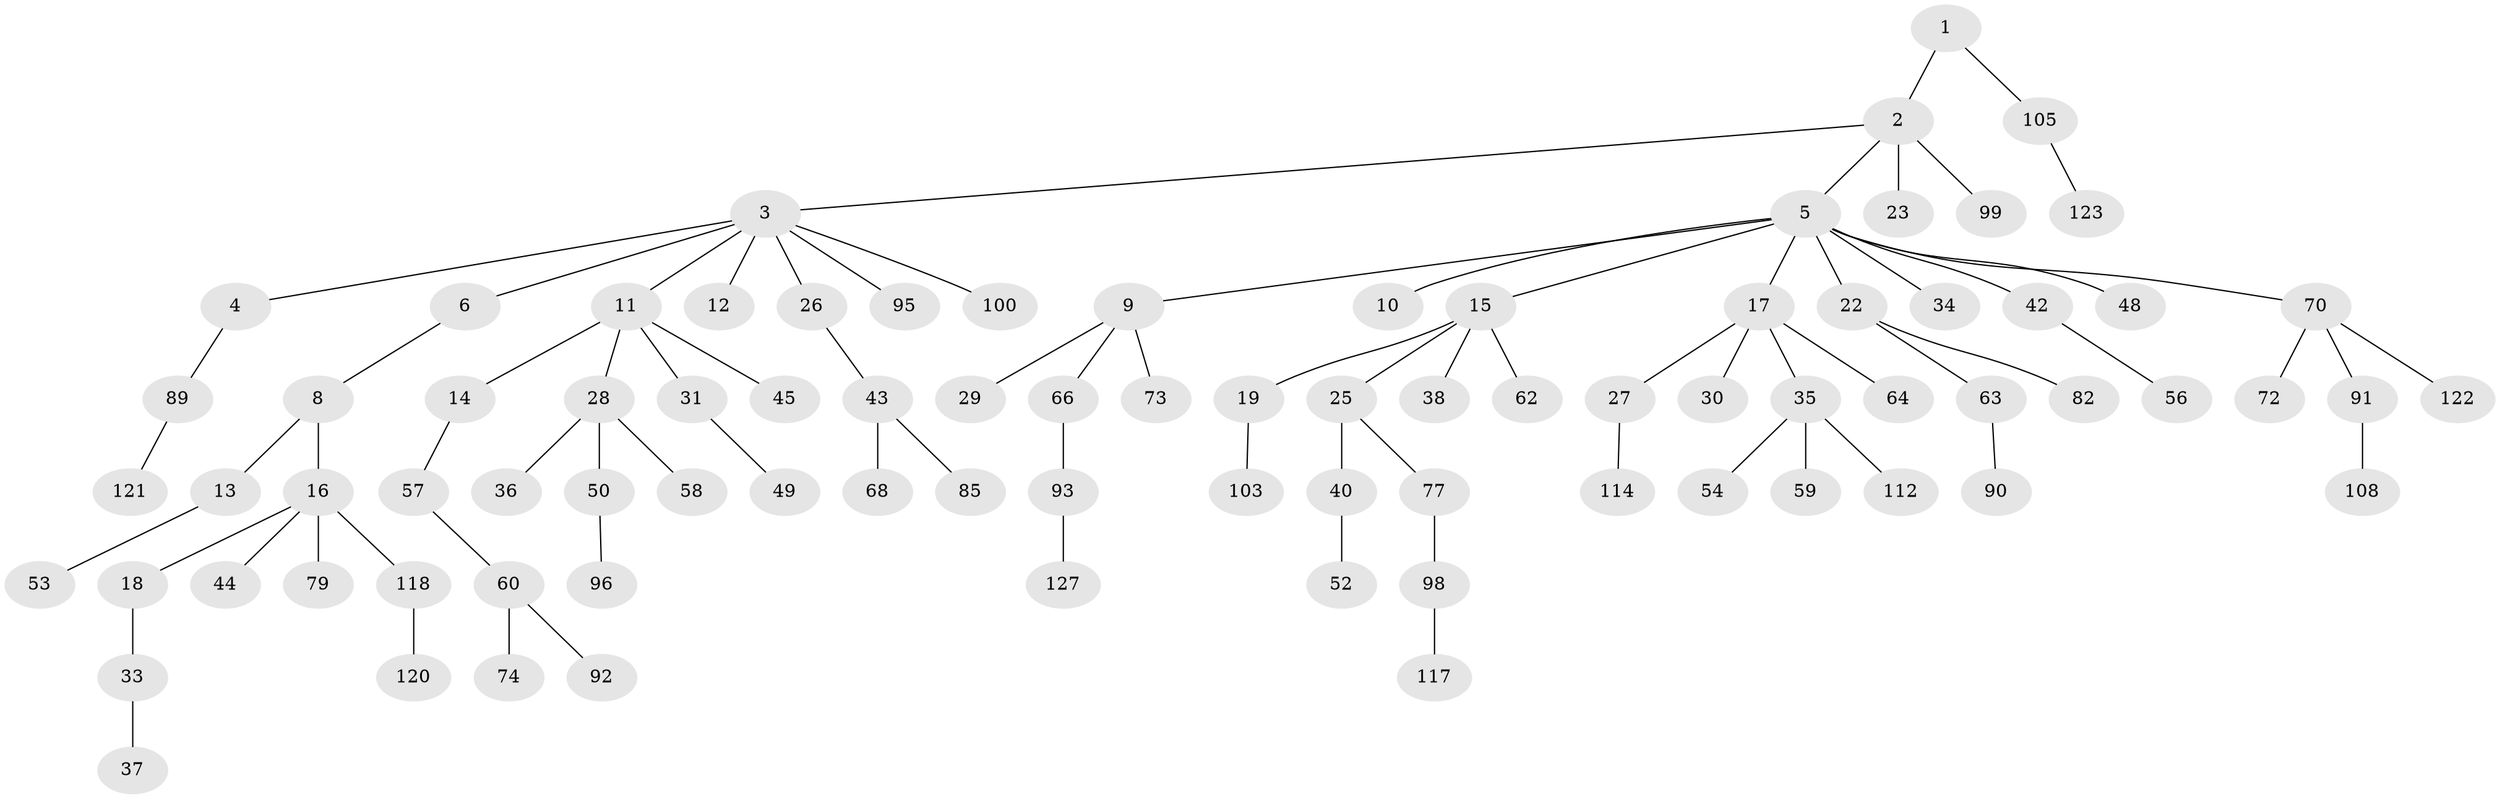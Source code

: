 // Generated by graph-tools (version 1.1) at 2025/24/03/03/25 07:24:07]
// undirected, 84 vertices, 83 edges
graph export_dot {
graph [start="1"]
  node [color=gray90,style=filled];
  1 [super="+71"];
  2;
  3 [super="+24"];
  4;
  5 [super="+7"];
  6 [super="+76"];
  8;
  9 [super="+111"];
  10 [super="+21"];
  11;
  12;
  13 [super="+116"];
  14 [super="+41"];
  15 [super="+20"];
  16 [super="+69"];
  17 [super="+47"];
  18 [super="+46"];
  19 [super="+55"];
  22 [super="+83"];
  23 [super="+65"];
  25 [super="+67"];
  26 [super="+115"];
  27 [super="+61"];
  28 [super="+32"];
  29;
  30;
  31;
  33 [super="+110"];
  34;
  35 [super="+39"];
  36;
  37 [super="+119"];
  38;
  40 [super="+124"];
  42 [super="+80"];
  43 [super="+78"];
  44;
  45 [super="+51"];
  48;
  49;
  50;
  52 [super="+84"];
  53;
  54;
  56;
  57;
  58 [super="+101"];
  59;
  60 [super="+87"];
  62 [super="+75"];
  63 [super="+86"];
  64 [super="+106"];
  66 [super="+88"];
  68;
  70 [super="+102"];
  72 [super="+81"];
  73;
  74;
  77;
  79 [super="+97"];
  82;
  85 [super="+126"];
  89 [super="+109"];
  90;
  91;
  92 [super="+94"];
  93 [super="+104"];
  95;
  96 [super="+107"];
  98 [super="+113"];
  99;
  100;
  103;
  105;
  108;
  112;
  114;
  117;
  118 [super="+125"];
  120;
  121;
  122;
  123;
  127;
  1 -- 2;
  1 -- 105;
  2 -- 3;
  2 -- 5;
  2 -- 23;
  2 -- 99;
  3 -- 4;
  3 -- 6;
  3 -- 11;
  3 -- 12;
  3 -- 100;
  3 -- 26;
  3 -- 95;
  4 -- 89;
  5 -- 9;
  5 -- 10;
  5 -- 15;
  5 -- 17;
  5 -- 22;
  5 -- 48;
  5 -- 34;
  5 -- 70;
  5 -- 42;
  6 -- 8;
  8 -- 13;
  8 -- 16;
  9 -- 29;
  9 -- 66;
  9 -- 73;
  11 -- 14;
  11 -- 28;
  11 -- 31;
  11 -- 45;
  13 -- 53;
  14 -- 57;
  15 -- 19;
  15 -- 38;
  15 -- 62;
  15 -- 25;
  16 -- 18;
  16 -- 44;
  16 -- 118;
  16 -- 79;
  17 -- 27;
  17 -- 30;
  17 -- 35;
  17 -- 64;
  18 -- 33;
  19 -- 103;
  22 -- 63;
  22 -- 82;
  25 -- 40;
  25 -- 77;
  26 -- 43;
  27 -- 114;
  28 -- 36;
  28 -- 58;
  28 -- 50;
  31 -- 49;
  33 -- 37;
  35 -- 54;
  35 -- 59;
  35 -- 112;
  40 -- 52;
  42 -- 56;
  43 -- 68;
  43 -- 85;
  50 -- 96;
  57 -- 60;
  60 -- 74;
  60 -- 92;
  63 -- 90;
  66 -- 93;
  70 -- 72;
  70 -- 91;
  70 -- 122;
  77 -- 98;
  89 -- 121;
  91 -- 108;
  93 -- 127;
  98 -- 117;
  105 -- 123;
  118 -- 120;
}
